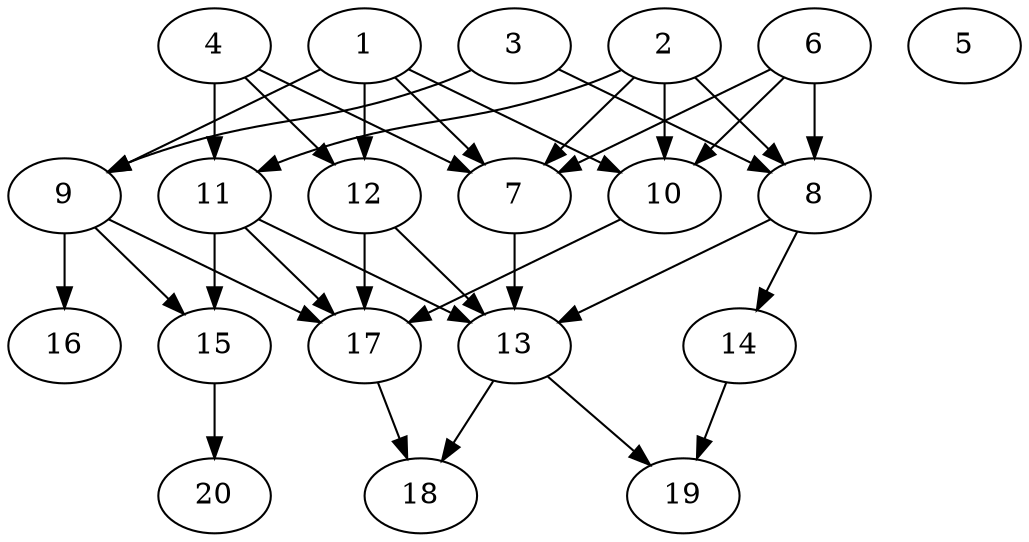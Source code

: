 // DAG automatically generated by daggen at Tue Jul 23 14:28:59 2019
// ./daggen --dot -n 20 --ccr 0.4 --fat 0.6 --regular 0.5 --density 0.7 --mindata 5242880 --maxdata 52428800 
digraph G {
  1 [size="88842240", alpha="0.02", expect_size="35536896"] 
  1 -> 7 [size ="35536896"]
  1 -> 9 [size ="35536896"]
  1 -> 10 [size ="35536896"]
  1 -> 12 [size ="35536896"]
  2 [size="97912320", alpha="0.01", expect_size="39164928"] 
  2 -> 7 [size ="39164928"]
  2 -> 8 [size ="39164928"]
  2 -> 10 [size ="39164928"]
  2 -> 11 [size ="39164928"]
  3 [size="86026240", alpha="0.12", expect_size="34410496"] 
  3 -> 8 [size ="34410496"]
  3 -> 9 [size ="34410496"]
  4 [size="90401280", alpha="0.19", expect_size="36160512"] 
  4 -> 7 [size ="36160512"]
  4 -> 11 [size ="36160512"]
  4 -> 12 [size ="36160512"]
  5 [size="24535040", alpha="0.07", expect_size="9814016"] 
  6 [size="60851200", alpha="0.03", expect_size="24340480"] 
  6 -> 7 [size ="24340480"]
  6 -> 8 [size ="24340480"]
  6 -> 10 [size ="24340480"]
  7 [size="74903040", alpha="0.18", expect_size="29961216"] 
  7 -> 13 [size ="29961216"]
  8 [size="26949120", alpha="0.11", expect_size="10779648"] 
  8 -> 13 [size ="10779648"]
  8 -> 14 [size ="10779648"]
  9 [size="115671040", alpha="0.12", expect_size="46268416"] 
  9 -> 15 [size ="46268416"]
  9 -> 16 [size ="46268416"]
  9 -> 17 [size ="46268416"]
  10 [size="74716160", alpha="0.02", expect_size="29886464"] 
  10 -> 17 [size ="29886464"]
  11 [size="98419200", alpha="0.16", expect_size="39367680"] 
  11 -> 13 [size ="39367680"]
  11 -> 15 [size ="39367680"]
  11 -> 17 [size ="39367680"]
  12 [size="110346240", alpha="0.09", expect_size="44138496"] 
  12 -> 13 [size ="44138496"]
  12 -> 17 [size ="44138496"]
  13 [size="116259840", alpha="0.09", expect_size="46503936"] 
  13 -> 18 [size ="46503936"]
  13 -> 19 [size ="46503936"]
  14 [size="70502400", alpha="0.10", expect_size="28200960"] 
  14 -> 19 [size ="28200960"]
  15 [size="66949120", alpha="0.11", expect_size="26779648"] 
  15 -> 20 [size ="26779648"]
  16 [size="109785600", alpha="0.14", expect_size="43914240"] 
  17 [size="128327680", alpha="0.07", expect_size="51331072"] 
  17 -> 18 [size ="51331072"]
  18 [size="117230080", alpha="0.18", expect_size="46892032"] 
  19 [size="66785280", alpha="0.06", expect_size="26714112"] 
  20 [size="22525440", alpha="0.04", expect_size="9010176"] 
}
